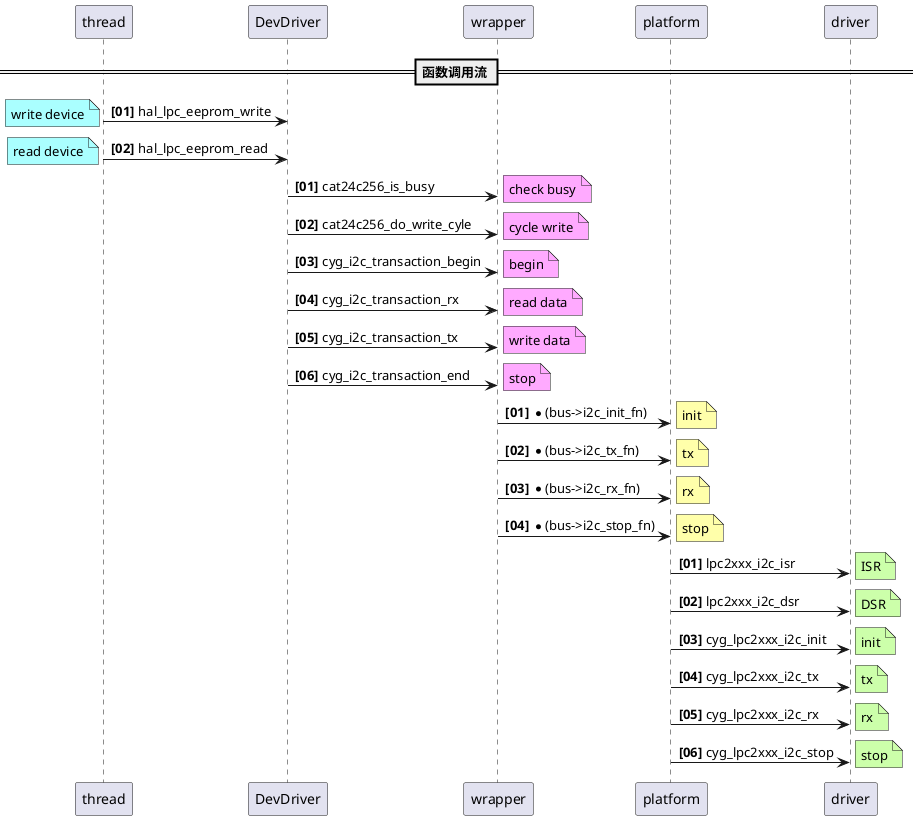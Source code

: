 @startuml
== 函数调用流 ==
autonumber "<b>[00]"
thread -> DevDriver :  hal_lpc_eeprom_write
note left #AAFFFF: write device
thread -> DevDriver :  hal_lpc_eeprom_read
note left #AAFFFF: read device

autonumber "<b>[00]"
DevDriver -> "wrapper" :  cat24c256_is_busy
note right #FFAAFF: check busy
DevDriver -> "wrapper" :  cat24c256_do_write_cyle
note right #FFAAFF: cycle write
DevDriver -> "wrapper" :  cyg_i2c_transaction_begin
note right #FFAAFF: begin
DevDriver -> "wrapper" :  cyg_i2c_transaction_rx
note right #FFAAFF: read data
DevDriver -> "wrapper" :  cyg_i2c_transaction_tx
note right #FFAAFF: write data
DevDriver -> "wrapper" :  cyg_i2c_transaction_end
note right #FFAAFF: stop

autonumber "<b>[00]"
"wrapper" -> "platform" :  *(bus->i2c_init_fn)
note right #FFFFAA: init
"wrapper" -> "platform" :  *(bus->i2c_tx_fn)
note right #FFFFAA: tx
"wrapper" -> "platform" :  *(bus->i2c_rx_fn)
note right #FFFFAA: rx
"wrapper" -> "platform" :  *(bus->i2c_stop_fn)
note right #FFFFAA: stop

autonumber "<b>[00]"
"platform" -> "driver" :  lpc2xxx_i2c_isr
note right #CCFFAA: ISR
"platform" -> "driver" :  lpc2xxx_i2c_dsr
note right #CCFFAA: DSR
"platform" -> "driver" :  cyg_lpc2xxx_i2c_init
note right #CCFFAA: init
"platform" -> "driver" :  cyg_lpc2xxx_i2c_tx
note right #CCFFAA: tx
"platform" -> "driver" :  cyg_lpc2xxx_i2c_rx
note right #CCFFAA: rx
"platform" -> "driver" :  cyg_lpc2xxx_i2c_stop
note right #CCFFAA: stop

@enduml